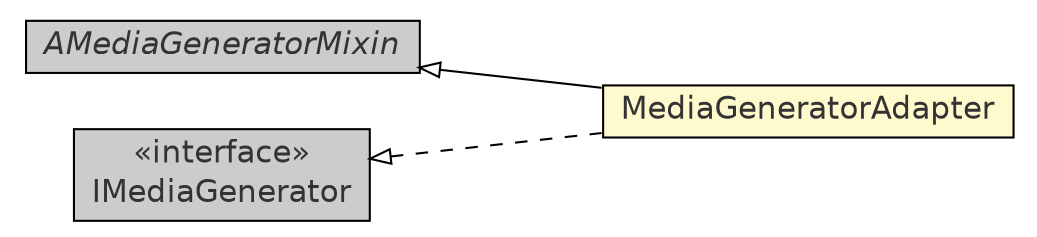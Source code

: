#!/usr/local/bin/dot
#
# Class diagram 
# Generated by UmlGraph version 4.8 (http://www.spinellis.gr/sw/umlgraph)
#

digraph G {
	edge [fontname="Helvetica",fontsize=10,labelfontname="Helvetica",labelfontsize=10];
	node [fontname="Helvetica",fontsize=10,shape=plaintext];
	rankdir=LR;
	ranksep=1;
	// com.xuggle.mediatool.AMediaGeneratorMixin
	c16447 [label=<<table border="0" cellborder="1" cellspacing="0" cellpadding="2" port="p" bgcolor="grey80" href="./AMediaGeneratorMixin.html">
		<tr><td><table border="0" cellspacing="0" cellpadding="1">
			<tr><td><font face="Helvetica-Oblique"> AMediaGeneratorMixin </font></td></tr>
		</table></td></tr>
		</table>>, fontname="Helvetica", fontcolor="grey20", fontsize=15.0];
	// com.xuggle.mediatool.IMediaGenerator
	c16449 [label=<<table border="0" cellborder="1" cellspacing="0" cellpadding="2" port="p" bgcolor="grey80" href="./IMediaGenerator.html">
		<tr><td><table border="0" cellspacing="0" cellpadding="1">
			<tr><td> &laquo;interface&raquo; </td></tr>
			<tr><td> IMediaGenerator </td></tr>
		</table></td></tr>
		</table>>, fontname="Helvetica", fontcolor="grey20", fontsize=15.0];
	// com.xuggle.mediatool.MediaGeneratorAdapter
	c16460 [label=<<table border="0" cellborder="1" cellspacing="0" cellpadding="2" port="p" bgcolor="lemonChiffon" href="./MediaGeneratorAdapter.html">
		<tr><td><table border="0" cellspacing="0" cellpadding="1">
			<tr><td> MediaGeneratorAdapter </td></tr>
		</table></td></tr>
		</table>>, fontname="Helvetica", fontcolor="grey20", fontsize=15.0];
	//com.xuggle.mediatool.MediaGeneratorAdapter extends com.xuggle.mediatool.AMediaGeneratorMixin
	c16447:p -> c16460:p [dir=back,arrowtail=empty];
	//com.xuggle.mediatool.MediaGeneratorAdapter implements com.xuggle.mediatool.IMediaGenerator
	c16449:p -> c16460:p [dir=back,arrowtail=empty,style=dashed];
}

